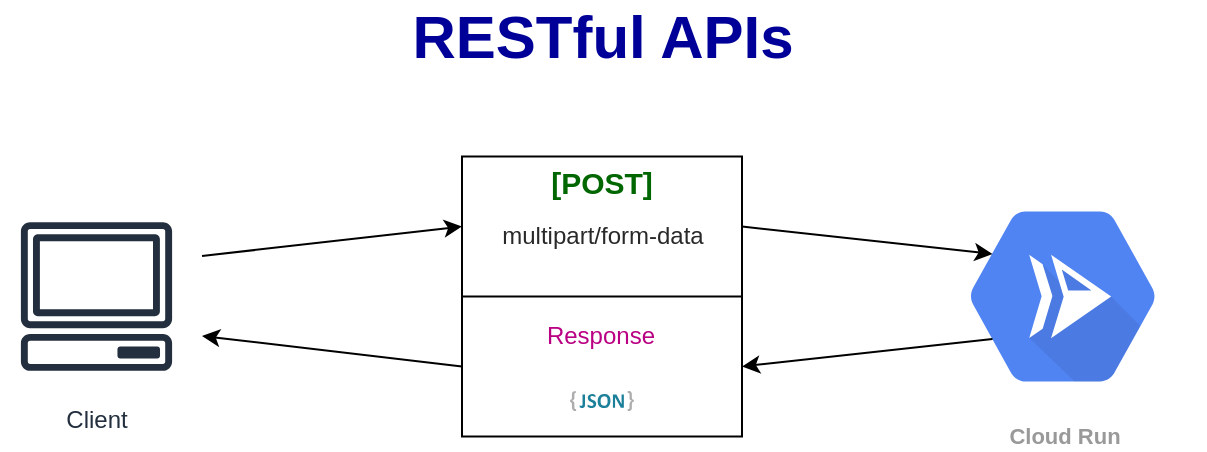 <mxfile version="13.4.4" type="github">
  <diagram id="Yd7IUzVdy1ZeiNmpCw2D" name="Page-1">
    <mxGraphModel dx="1038" dy="580" grid="1" gridSize="10" guides="1" tooltips="1" connect="1" arrows="1" fold="1" page="1" pageScale="1" pageWidth="850" pageHeight="1100" math="0" shadow="0">
      <root>
        <mxCell id="0" />
        <mxCell id="1" parent="0" />
        <mxCell id="vvjxI7l9h6sRaTuRVvEj-10" value="" style="whiteSpace=wrap;html=1;aspect=fixed;" vertex="1" parent="1">
          <mxGeometry x="360" y="610.25" width="140" height="140" as="geometry" />
        </mxCell>
        <mxCell id="vvjxI7l9h6sRaTuRVvEj-1" value="&lt;font style=&quot;font-size: 30px&quot; color=&quot;#000099&quot;&gt;&lt;b&gt;RESTful APIs&lt;/b&gt;&lt;/font&gt;" style="text;html=1;strokeColor=none;fillColor=none;align=center;verticalAlign=middle;whiteSpace=wrap;rounded=0;" vertex="1" parent="1">
          <mxGeometry x="327.7" y="540" width="205" height="20" as="geometry" />
        </mxCell>
        <mxCell id="vvjxI7l9h6sRaTuRVvEj-2" value="Client" style="outlineConnect=0;fontColor=#232F3E;gradientColor=none;strokeColor=#232F3E;fillColor=#ffffff;dashed=0;verticalLabelPosition=bottom;verticalAlign=top;align=center;html=1;fontSize=12;fontStyle=0;aspect=fixed;shape=mxgraph.aws4.resourceIcon;resIcon=mxgraph.aws4.client;" vertex="1" parent="1">
          <mxGeometry x="130" y="633" width="94.5" height="94.5" as="geometry" />
        </mxCell>
        <mxCell id="vvjxI7l9h6sRaTuRVvEj-6" value="Cloud Run" style="html=1;fillColor=#5184F3;strokeColor=none;verticalAlign=top;labelPosition=center;verticalLabelPosition=bottom;align=center;spacingTop=-6;fontSize=11;fontStyle=1;fontColor=#999999;shape=mxgraph.gcp2.hexIcon;prIcon=cloud_run" vertex="1" parent="1">
          <mxGeometry x="590" y="617.75" width="141.02" height="125" as="geometry" />
        </mxCell>
        <mxCell id="vvjxI7l9h6sRaTuRVvEj-11" value="&lt;font style=&quot;font-size: 15px&quot; color=&quot;#006600&quot;&gt;&lt;b&gt;[POST]&lt;/b&gt;&lt;/font&gt;" style="text;html=1;strokeColor=none;fillColor=none;align=center;verticalAlign=middle;whiteSpace=wrap;rounded=0;" vertex="1" parent="1">
          <mxGeometry x="405.2" y="613" width="50" height="20" as="geometry" />
        </mxCell>
        <mxCell id="vvjxI7l9h6sRaTuRVvEj-12" value="&lt;span style=&quot;color: rgba(0 , 0 , 0 , 0.84) ; text-align: left ; background-color: rgb(255 , 255 , 255)&quot;&gt;&lt;font style=&quot;font-size: 12px&quot;&gt;multipart/form-data&lt;/font&gt;&lt;/span&gt;" style="text;html=1;strokeColor=none;fillColor=none;align=center;verticalAlign=middle;whiteSpace=wrap;rounded=0;" vertex="1" parent="1">
          <mxGeometry x="377.5" y="640" width="105" height="20" as="geometry" />
        </mxCell>
        <mxCell id="vvjxI7l9h6sRaTuRVvEj-13" value="" style="shape=image;html=1;verticalAlign=top;verticalLabelPosition=bottom;labelBackgroundColor=#ffffff;imageAspect=0;aspect=fixed;image=https://cdn0.iconfinder.com/data/icons/google-material-design-3-0/48/ic_http_48px-128.png" vertex="1" parent="1">
          <mxGeometry x="360" y="580" width="44" height="44" as="geometry" />
        </mxCell>
        <mxCell id="vvjxI7l9h6sRaTuRVvEj-15" value="" style="endArrow=none;html=1;exitX=0;exitY=0.5;exitDx=0;exitDy=0;entryX=1;entryY=0.5;entryDx=0;entryDy=0;" edge="1" parent="1" source="vvjxI7l9h6sRaTuRVvEj-10" target="vvjxI7l9h6sRaTuRVvEj-10">
          <mxGeometry width="50" height="50" relative="1" as="geometry">
            <mxPoint x="390" y="705.25" as="sourcePoint" />
            <mxPoint x="440" y="655.25" as="targetPoint" />
          </mxGeometry>
        </mxCell>
        <mxCell id="vvjxI7l9h6sRaTuRVvEj-16" value="&lt;div style=&quot;text-align: left&quot;&gt;&lt;span&gt;&lt;font color=&quot;rgba(0, 0, 0, 0.839)&quot;&gt;Response&lt;/font&gt;&lt;/span&gt;&lt;/div&gt;" style="text;html=1;strokeColor=none;fillColor=none;align=center;verticalAlign=middle;whiteSpace=wrap;rounded=0;" vertex="1" parent="1">
          <mxGeometry x="396.49" y="690" width="67" height="20" as="geometry" />
        </mxCell>
        <mxCell id="vvjxI7l9h6sRaTuRVvEj-17" value="" style="dashed=0;outlineConnect=0;html=1;align=center;labelPosition=center;verticalLabelPosition=bottom;verticalAlign=top;shape=mxgraph.weblogos.json_2" vertex="1" parent="1">
          <mxGeometry x="414.04" y="727.5" width="31.91" height="10" as="geometry" />
        </mxCell>
        <mxCell id="vvjxI7l9h6sRaTuRVvEj-20" value="" style="endArrow=classic;html=1;entryX=0;entryY=0.25;entryDx=0;entryDy=0;" edge="1" parent="1" target="vvjxI7l9h6sRaTuRVvEj-10">
          <mxGeometry width="50" height="50" relative="1" as="geometry">
            <mxPoint x="230" y="660" as="sourcePoint" />
            <mxPoint x="310" y="617.75" as="targetPoint" />
          </mxGeometry>
        </mxCell>
        <mxCell id="vvjxI7l9h6sRaTuRVvEj-21" value="" style="endArrow=classic;html=1;entryX=0.25;entryY=0.33;entryDx=0;entryDy=0;entryPerimeter=0;exitX=1;exitY=0.25;exitDx=0;exitDy=0;" edge="1" parent="1" source="vvjxI7l9h6sRaTuRVvEj-10" target="vvjxI7l9h6sRaTuRVvEj-6">
          <mxGeometry width="50" height="50" relative="1" as="geometry">
            <mxPoint x="482.5" y="632" as="sourcePoint" />
            <mxPoint x="662.5" y="572" as="targetPoint" />
          </mxGeometry>
        </mxCell>
        <mxCell id="vvjxI7l9h6sRaTuRVvEj-22" value="" style="endArrow=classic;html=1;exitX=0.25;exitY=0.67;exitDx=0;exitDy=0;exitPerimeter=0;entryX=1;entryY=0.75;entryDx=0;entryDy=0;" edge="1" parent="1" source="vvjxI7l9h6sRaTuRVvEj-6" target="vvjxI7l9h6sRaTuRVvEj-10">
          <mxGeometry width="50" height="50" relative="1" as="geometry">
            <mxPoint x="620" y="697.5" as="sourcePoint" />
            <mxPoint x="550" y="727.5" as="targetPoint" />
          </mxGeometry>
        </mxCell>
        <mxCell id="vvjxI7l9h6sRaTuRVvEj-23" value="" style="endArrow=classic;html=1;exitX=0;exitY=0.75;exitDx=0;exitDy=0;" edge="1" parent="1" source="vvjxI7l9h6sRaTuRVvEj-10">
          <mxGeometry width="50" height="50" relative="1" as="geometry">
            <mxPoint x="370" y="720" as="sourcePoint" />
            <mxPoint x="230" y="700" as="targetPoint" />
          </mxGeometry>
        </mxCell>
        <mxCell id="vvjxI7l9h6sRaTuRVvEj-24" value="" style="shape=image;html=1;verticalAlign=top;verticalLabelPosition=bottom;labelBackgroundColor=#ffffff;imageAspect=0;aspect=fixed;image=https://cdn1.iconfinder.com/data/icons/hawcons/32/700093-icon-58-file-wav-128.png" vertex="1" parent="1">
          <mxGeometry x="415" y="654" width="30" height="30" as="geometry" />
        </mxCell>
      </root>
    </mxGraphModel>
  </diagram>
</mxfile>
